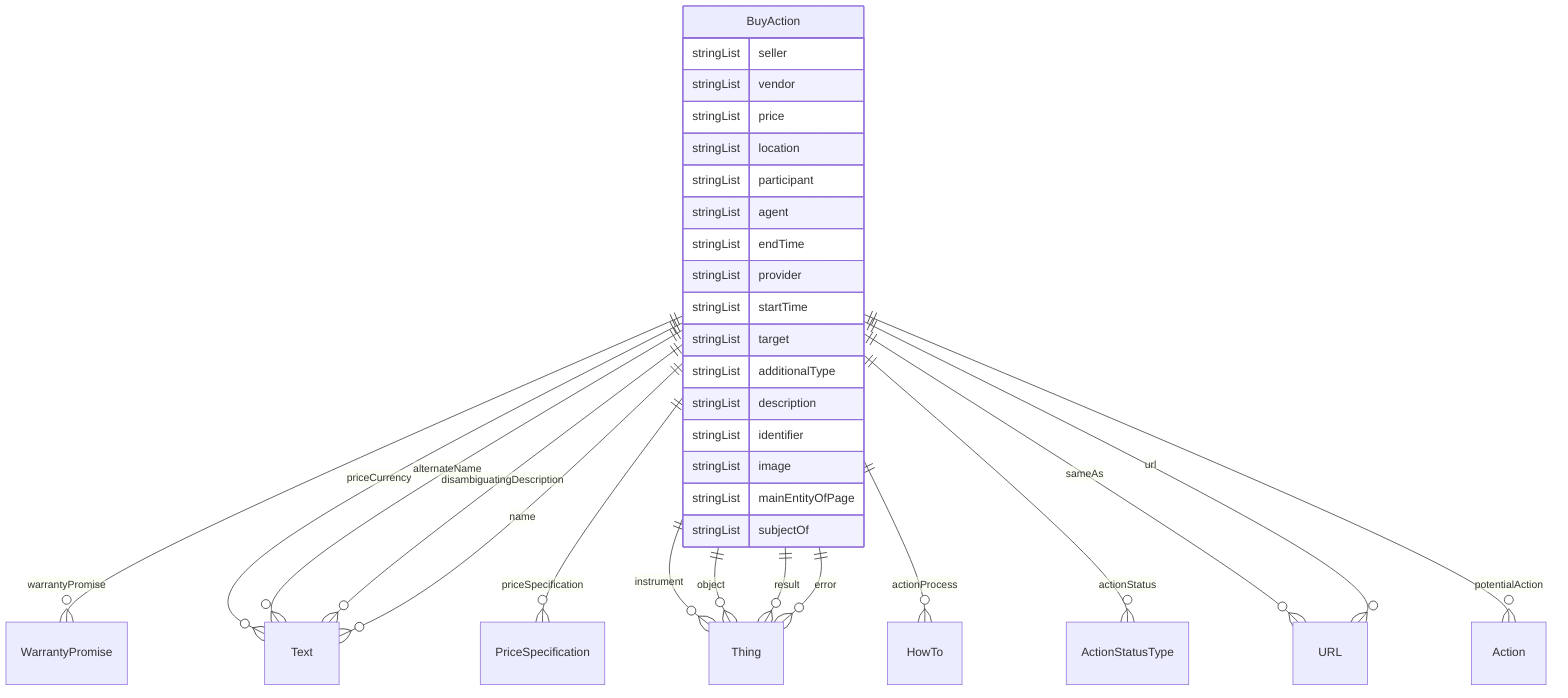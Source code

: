 erDiagram
BuyAction {
    stringList seller  
    stringList vendor  
    stringList price  
    stringList location  
    stringList participant  
    stringList agent  
    stringList endTime  
    stringList provider  
    stringList startTime  
    stringList target  
    stringList additionalType  
    stringList description  
    stringList identifier  
    stringList image  
    stringList mainEntityOfPage  
    stringList subjectOf  
}

BuyAction ||--}o WarrantyPromise : "warrantyPromise"
BuyAction ||--}o Text : "priceCurrency"
BuyAction ||--}o PriceSpecification : "priceSpecification"
BuyAction ||--}o Thing : "instrument"
BuyAction ||--}o Thing : "object"
BuyAction ||--}o Thing : "result"
BuyAction ||--}o HowTo : "actionProcess"
BuyAction ||--}o ActionStatusType : "actionStatus"
BuyAction ||--}o Thing : "error"
BuyAction ||--}o Text : "alternateName"
BuyAction ||--}o Text : "disambiguatingDescription"
BuyAction ||--}o Text : "name"
BuyAction ||--}o URL : "sameAs"
BuyAction ||--}o Action : "potentialAction"
BuyAction ||--}o URL : "url"
